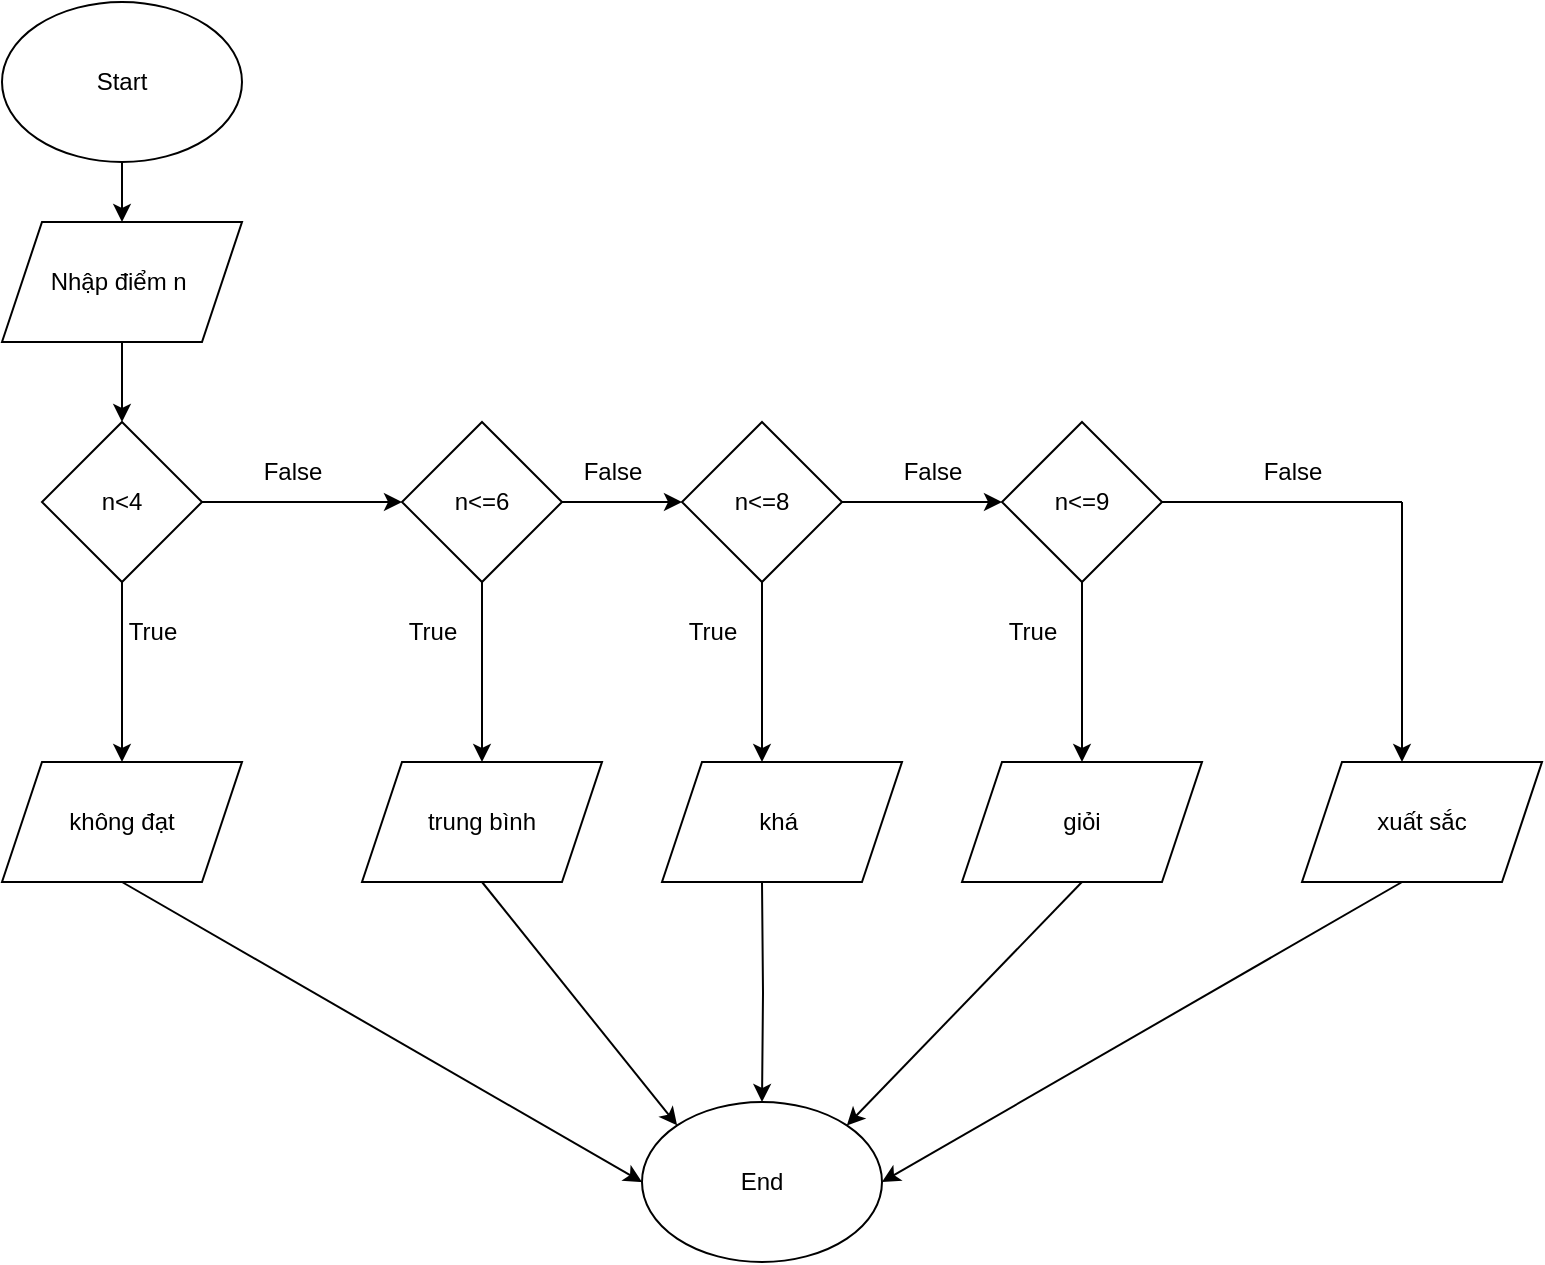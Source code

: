 <mxfile version="24.7.17">
  <diagram id="C5RBs43oDa-KdzZeNtuy" name="Page-1">
    <mxGraphModel dx="1111" dy="842" grid="1" gridSize="10" guides="1" tooltips="1" connect="1" arrows="1" fold="1" page="1" pageScale="1" pageWidth="827" pageHeight="1169" math="0" shadow="0">
      <root>
        <mxCell id="WIyWlLk6GJQsqaUBKTNV-0" />
        <mxCell id="WIyWlLk6GJQsqaUBKTNV-1" parent="WIyWlLk6GJQsqaUBKTNV-0" />
        <mxCell id="gmCcqxCeD-ZG9zVIi6GF-8" value="" style="edgeStyle=orthogonalEdgeStyle;rounded=0;orthogonalLoop=1;jettySize=auto;html=1;" parent="WIyWlLk6GJQsqaUBKTNV-1" source="gmCcqxCeD-ZG9zVIi6GF-0" target="gmCcqxCeD-ZG9zVIi6GF-1" edge="1">
          <mxGeometry relative="1" as="geometry" />
        </mxCell>
        <mxCell id="gmCcqxCeD-ZG9zVIi6GF-0" value="Start" style="ellipse;whiteSpace=wrap;html=1;" parent="WIyWlLk6GJQsqaUBKTNV-1" vertex="1">
          <mxGeometry x="330" y="20" width="120" height="80" as="geometry" />
        </mxCell>
        <mxCell id="gmCcqxCeD-ZG9zVIi6GF-7" value="" style="edgeStyle=orthogonalEdgeStyle;rounded=0;orthogonalLoop=1;jettySize=auto;html=1;" parent="WIyWlLk6GJQsqaUBKTNV-1" source="gmCcqxCeD-ZG9zVIi6GF-1" target="gmCcqxCeD-ZG9zVIi6GF-2" edge="1">
          <mxGeometry relative="1" as="geometry" />
        </mxCell>
        <mxCell id="gmCcqxCeD-ZG9zVIi6GF-1" value="Nhập điểm n&amp;nbsp;" style="shape=parallelogram;perimeter=parallelogramPerimeter;whiteSpace=wrap;html=1;fixedSize=1;" parent="WIyWlLk6GJQsqaUBKTNV-1" vertex="1">
          <mxGeometry x="330" y="130" width="120" height="60" as="geometry" />
        </mxCell>
        <mxCell id="gmCcqxCeD-ZG9zVIi6GF-6" value="" style="edgeStyle=orthogonalEdgeStyle;rounded=0;orthogonalLoop=1;jettySize=auto;html=1;" parent="WIyWlLk6GJQsqaUBKTNV-1" source="gmCcqxCeD-ZG9zVIi6GF-2" edge="1">
          <mxGeometry relative="1" as="geometry">
            <mxPoint x="390" y="400" as="targetPoint" />
          </mxGeometry>
        </mxCell>
        <mxCell id="gmCcqxCeD-ZG9zVIi6GF-2" value="n&amp;lt;4" style="rhombus;whiteSpace=wrap;html=1;" parent="WIyWlLk6GJQsqaUBKTNV-1" vertex="1">
          <mxGeometry x="350" y="230" width="80" height="80" as="geometry" />
        </mxCell>
        <mxCell id="gmCcqxCeD-ZG9zVIi6GF-12" value="" style="edgeStyle=orthogonalEdgeStyle;rounded=0;orthogonalLoop=1;jettySize=auto;html=1;" parent="WIyWlLk6GJQsqaUBKTNV-1" source="gmCcqxCeD-ZG9zVIi6GF-4" edge="1">
          <mxGeometry relative="1" as="geometry">
            <mxPoint x="570" y="400" as="targetPoint" />
          </mxGeometry>
        </mxCell>
        <mxCell id="gmCcqxCeD-ZG9zVIi6GF-17" value="" style="edgeStyle=orthogonalEdgeStyle;rounded=0;orthogonalLoop=1;jettySize=auto;html=1;" parent="WIyWlLk6GJQsqaUBKTNV-1" source="gmCcqxCeD-ZG9zVIi6GF-4" target="gmCcqxCeD-ZG9zVIi6GF-16" edge="1">
          <mxGeometry relative="1" as="geometry" />
        </mxCell>
        <mxCell id="gmCcqxCeD-ZG9zVIi6GF-4" value="n&amp;lt;=6" style="rhombus;whiteSpace=wrap;html=1;" parent="WIyWlLk6GJQsqaUBKTNV-1" vertex="1">
          <mxGeometry x="530" y="230" width="80" height="80" as="geometry" />
        </mxCell>
        <mxCell id="gmCcqxCeD-ZG9zVIi6GF-5" value="" style="endArrow=classic;html=1;rounded=0;exitX=1;exitY=0.5;exitDx=0;exitDy=0;entryX=0;entryY=0.5;entryDx=0;entryDy=0;" parent="WIyWlLk6GJQsqaUBKTNV-1" source="gmCcqxCeD-ZG9zVIi6GF-2" target="gmCcqxCeD-ZG9zVIi6GF-4" edge="1">
          <mxGeometry width="50" height="50" relative="1" as="geometry">
            <mxPoint x="640" y="380" as="sourcePoint" />
            <mxPoint x="690" y="330" as="targetPoint" />
          </mxGeometry>
        </mxCell>
        <mxCell id="gmCcqxCeD-ZG9zVIi6GF-10" value="True" style="text;html=1;align=center;verticalAlign=middle;resizable=0;points=[];autosize=1;strokeColor=none;fillColor=none;" parent="WIyWlLk6GJQsqaUBKTNV-1" vertex="1">
          <mxGeometry x="380" y="320" width="50" height="30" as="geometry" />
        </mxCell>
        <mxCell id="gmCcqxCeD-ZG9zVIi6GF-11" value="False" style="text;html=1;align=center;verticalAlign=middle;resizable=0;points=[];autosize=1;strokeColor=none;fillColor=none;" parent="WIyWlLk6GJQsqaUBKTNV-1" vertex="1">
          <mxGeometry x="450" y="240" width="50" height="30" as="geometry" />
        </mxCell>
        <mxCell id="gmCcqxCeD-ZG9zVIi6GF-13" value="True" style="text;html=1;align=center;verticalAlign=middle;resizable=0;points=[];autosize=1;strokeColor=none;fillColor=none;" parent="WIyWlLk6GJQsqaUBKTNV-1" vertex="1">
          <mxGeometry x="520" y="320" width="50" height="30" as="geometry" />
        </mxCell>
        <mxCell id="gmCcqxCeD-ZG9zVIi6GF-20" value="" style="edgeStyle=orthogonalEdgeStyle;rounded=0;orthogonalLoop=1;jettySize=auto;html=1;" parent="WIyWlLk6GJQsqaUBKTNV-1" source="gmCcqxCeD-ZG9zVIi6GF-16" edge="1">
          <mxGeometry relative="1" as="geometry">
            <Array as="points">
              <mxPoint x="710" y="380" />
              <mxPoint x="710" y="380" />
            </Array>
            <mxPoint x="710" y="400" as="targetPoint" />
          </mxGeometry>
        </mxCell>
        <mxCell id="gmCcqxCeD-ZG9zVIi6GF-24" value="" style="edgeStyle=orthogonalEdgeStyle;rounded=0;orthogonalLoop=1;jettySize=auto;html=1;" parent="WIyWlLk6GJQsqaUBKTNV-1" source="gmCcqxCeD-ZG9zVIi6GF-16" target="gmCcqxCeD-ZG9zVIi6GF-23" edge="1">
          <mxGeometry relative="1" as="geometry" />
        </mxCell>
        <mxCell id="gmCcqxCeD-ZG9zVIi6GF-16" value="n&amp;lt;=8" style="rhombus;whiteSpace=wrap;html=1;" parent="WIyWlLk6GJQsqaUBKTNV-1" vertex="1">
          <mxGeometry x="670" y="230" width="80" height="80" as="geometry" />
        </mxCell>
        <mxCell id="gmCcqxCeD-ZG9zVIi6GF-39" value="" style="edgeStyle=orthogonalEdgeStyle;rounded=0;orthogonalLoop=1;jettySize=auto;html=1;" parent="WIyWlLk6GJQsqaUBKTNV-1" target="gmCcqxCeD-ZG9zVIi6GF-36" edge="1">
          <mxGeometry relative="1" as="geometry">
            <mxPoint x="710" y="460" as="sourcePoint" />
          </mxGeometry>
        </mxCell>
        <mxCell id="gmCcqxCeD-ZG9zVIi6GF-21" value="True" style="text;html=1;align=center;verticalAlign=middle;resizable=0;points=[];autosize=1;strokeColor=none;fillColor=none;" parent="WIyWlLk6GJQsqaUBKTNV-1" vertex="1">
          <mxGeometry x="660" y="320" width="50" height="30" as="geometry" />
        </mxCell>
        <mxCell id="gmCcqxCeD-ZG9zVIi6GF-22" value="False" style="text;html=1;align=center;verticalAlign=middle;resizable=0;points=[];autosize=1;strokeColor=none;fillColor=none;" parent="WIyWlLk6GJQsqaUBKTNV-1" vertex="1">
          <mxGeometry x="610" y="240" width="50" height="30" as="geometry" />
        </mxCell>
        <mxCell id="gmCcqxCeD-ZG9zVIi6GF-26" value="" style="edgeStyle=orthogonalEdgeStyle;rounded=0;orthogonalLoop=1;jettySize=auto;html=1;" parent="WIyWlLk6GJQsqaUBKTNV-1" source="gmCcqxCeD-ZG9zVIi6GF-23" edge="1">
          <mxGeometry relative="1" as="geometry">
            <mxPoint x="870" y="400" as="targetPoint" />
          </mxGeometry>
        </mxCell>
        <mxCell id="gmCcqxCeD-ZG9zVIi6GF-23" value="n&amp;lt;=9" style="rhombus;whiteSpace=wrap;html=1;" parent="WIyWlLk6GJQsqaUBKTNV-1" vertex="1">
          <mxGeometry x="830" y="230" width="80" height="80" as="geometry" />
        </mxCell>
        <mxCell id="gmCcqxCeD-ZG9zVIi6GF-32" value="False" style="text;html=1;align=center;verticalAlign=middle;resizable=0;points=[];autosize=1;strokeColor=none;fillColor=none;" parent="WIyWlLk6GJQsqaUBKTNV-1" vertex="1">
          <mxGeometry x="770" y="240" width="50" height="30" as="geometry" />
        </mxCell>
        <mxCell id="gmCcqxCeD-ZG9zVIi6GF-35" value="True" style="text;html=1;align=center;verticalAlign=middle;resizable=0;points=[];autosize=1;strokeColor=none;fillColor=none;" parent="WIyWlLk6GJQsqaUBKTNV-1" vertex="1">
          <mxGeometry x="820" y="320" width="50" height="30" as="geometry" />
        </mxCell>
        <mxCell id="gmCcqxCeD-ZG9zVIi6GF-36" value="End" style="ellipse;whiteSpace=wrap;html=1;" parent="WIyWlLk6GJQsqaUBKTNV-1" vertex="1">
          <mxGeometry x="650" y="570" width="120" height="80" as="geometry" />
        </mxCell>
        <mxCell id="gmCcqxCeD-ZG9zVIi6GF-37" value="" style="endArrow=classic;html=1;rounded=0;exitX=0.5;exitY=1;exitDx=0;exitDy=0;entryX=0;entryY=0.5;entryDx=0;entryDy=0;" parent="WIyWlLk6GJQsqaUBKTNV-1" target="gmCcqxCeD-ZG9zVIi6GF-36" edge="1">
          <mxGeometry width="50" height="50" relative="1" as="geometry">
            <mxPoint x="390" y="460" as="sourcePoint" />
            <mxPoint x="840" y="480" as="targetPoint" />
          </mxGeometry>
        </mxCell>
        <mxCell id="gmCcqxCeD-ZG9zVIi6GF-38" value="" style="endArrow=classic;html=1;rounded=0;exitX=0.5;exitY=1;exitDx=0;exitDy=0;entryX=0;entryY=0;entryDx=0;entryDy=0;" parent="WIyWlLk6GJQsqaUBKTNV-1" target="gmCcqxCeD-ZG9zVIi6GF-36" edge="1">
          <mxGeometry width="50" height="50" relative="1" as="geometry">
            <mxPoint x="570" y="460" as="sourcePoint" />
            <mxPoint x="840" y="480" as="targetPoint" />
          </mxGeometry>
        </mxCell>
        <mxCell id="gmCcqxCeD-ZG9zVIi6GF-40" value="" style="endArrow=classic;html=1;rounded=0;exitX=0.5;exitY=1;exitDx=0;exitDy=0;entryX=1;entryY=0;entryDx=0;entryDy=0;" parent="WIyWlLk6GJQsqaUBKTNV-1" target="gmCcqxCeD-ZG9zVIi6GF-36" edge="1">
          <mxGeometry width="50" height="50" relative="1" as="geometry">
            <mxPoint x="870" y="460" as="sourcePoint" />
            <mxPoint x="840" y="480" as="targetPoint" />
          </mxGeometry>
        </mxCell>
        <mxCell id="gmCcqxCeD-ZG9zVIi6GF-41" value="" style="endArrow=classic;html=1;rounded=0;exitX=0.5;exitY=1;exitDx=0;exitDy=0;entryX=1;entryY=0.5;entryDx=0;entryDy=0;" parent="WIyWlLk6GJQsqaUBKTNV-1" target="gmCcqxCeD-ZG9zVIi6GF-36" edge="1">
          <mxGeometry width="50" height="50" relative="1" as="geometry">
            <mxPoint x="1030" y="460" as="sourcePoint" />
            <mxPoint x="840" y="480" as="targetPoint" />
          </mxGeometry>
        </mxCell>
        <mxCell id="gmCcqxCeD-ZG9zVIi6GF-42" value="" style="endArrow=classic;html=1;rounded=0;entryX=0.5;entryY=0;entryDx=0;entryDy=0;" parent="WIyWlLk6GJQsqaUBKTNV-1" edge="1">
          <mxGeometry width="50" height="50" relative="1" as="geometry">
            <mxPoint x="1030" y="270" as="sourcePoint" />
            <mxPoint x="1030" y="400" as="targetPoint" />
          </mxGeometry>
        </mxCell>
        <mxCell id="gmCcqxCeD-ZG9zVIi6GF-43" value="" style="endArrow=none;html=1;rounded=0;entryX=1;entryY=0.5;entryDx=0;entryDy=0;" parent="WIyWlLk6GJQsqaUBKTNV-1" target="gmCcqxCeD-ZG9zVIi6GF-23" edge="1">
          <mxGeometry width="50" height="50" relative="1" as="geometry">
            <mxPoint x="1030" y="270" as="sourcePoint" />
            <mxPoint x="940" y="320" as="targetPoint" />
          </mxGeometry>
        </mxCell>
        <mxCell id="gmCcqxCeD-ZG9zVIi6GF-44" value="False" style="text;html=1;align=center;verticalAlign=middle;resizable=0;points=[];autosize=1;strokeColor=none;fillColor=none;" parent="WIyWlLk6GJQsqaUBKTNV-1" vertex="1">
          <mxGeometry x="950" y="240" width="50" height="30" as="geometry" />
        </mxCell>
        <mxCell id="WvKb3G4jhARitNcyRicK-0" value="không đạt" style="shape=parallelogram;perimeter=parallelogramPerimeter;whiteSpace=wrap;html=1;fixedSize=1;" vertex="1" parent="WIyWlLk6GJQsqaUBKTNV-1">
          <mxGeometry x="330" y="400" width="120" height="60" as="geometry" />
        </mxCell>
        <mxCell id="WvKb3G4jhARitNcyRicK-1" value="trung bình" style="shape=parallelogram;perimeter=parallelogramPerimeter;whiteSpace=wrap;html=1;fixedSize=1;" vertex="1" parent="WIyWlLk6GJQsqaUBKTNV-1">
          <mxGeometry x="510" y="400" width="120" height="60" as="geometry" />
        </mxCell>
        <mxCell id="WvKb3G4jhARitNcyRicK-2" value="khá&amp;nbsp;" style="shape=parallelogram;perimeter=parallelogramPerimeter;whiteSpace=wrap;html=1;fixedSize=1;" vertex="1" parent="WIyWlLk6GJQsqaUBKTNV-1">
          <mxGeometry x="660" y="400" width="120" height="60" as="geometry" />
        </mxCell>
        <mxCell id="WvKb3G4jhARitNcyRicK-3" value="xuất sắc" style="shape=parallelogram;perimeter=parallelogramPerimeter;whiteSpace=wrap;html=1;fixedSize=1;" vertex="1" parent="WIyWlLk6GJQsqaUBKTNV-1">
          <mxGeometry x="980" y="400" width="120" height="60" as="geometry" />
        </mxCell>
        <mxCell id="WvKb3G4jhARitNcyRicK-4" value="giỏi" style="shape=parallelogram;perimeter=parallelogramPerimeter;whiteSpace=wrap;html=1;fixedSize=1;" vertex="1" parent="WIyWlLk6GJQsqaUBKTNV-1">
          <mxGeometry x="810" y="400" width="120" height="60" as="geometry" />
        </mxCell>
      </root>
    </mxGraphModel>
  </diagram>
</mxfile>
